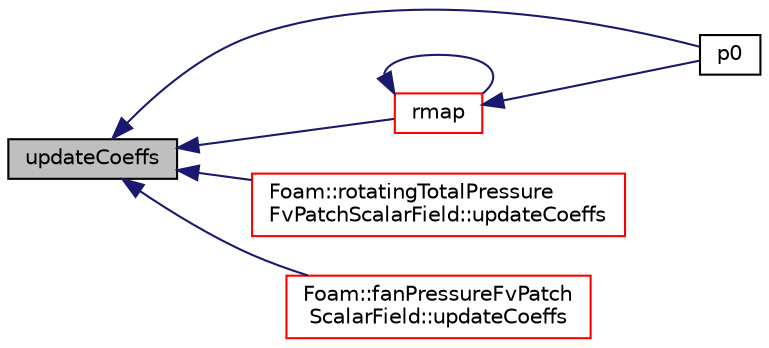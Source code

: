 digraph "updateCoeffs"
{
  bgcolor="transparent";
  edge [fontname="Helvetica",fontsize="10",labelfontname="Helvetica",labelfontsize="10"];
  node [fontname="Helvetica",fontsize="10",shape=record];
  rankdir="LR";
  Node1 [label="updateCoeffs",height=0.2,width=0.4,color="black", fillcolor="grey75", style="filled", fontcolor="black"];
  Node1 -> Node2 [dir="back",color="midnightblue",fontsize="10",style="solid",fontname="Helvetica"];
  Node2 [label="p0",height=0.2,width=0.4,color="black",URL="$a02732.html#a02eb73e3f74868ef7a7ad3d07529d81e",tooltip="Return reference to the total pressure to allow adjustment. "];
  Node1 -> Node3 [dir="back",color="midnightblue",fontsize="10",style="solid",fontname="Helvetica"];
  Node3 [label="rmap",height=0.2,width=0.4,color="red",URL="$a02732.html#a713277715ccc0a5ef466b0516d44731f",tooltip="Reverse map the given fvPatchField onto this fvPatchField. "];
  Node3 -> Node2 [dir="back",color="midnightblue",fontsize="10",style="solid",fontname="Helvetica"];
  Node3 -> Node3 [dir="back",color="midnightblue",fontsize="10",style="solid",fontname="Helvetica"];
  Node1 -> Node4 [dir="back",color="midnightblue",fontsize="10",style="solid",fontname="Helvetica"];
  Node4 [label="Foam::rotatingTotalPressure\lFvPatchScalarField::updateCoeffs",height=0.2,width=0.4,color="red",URL="$a02285.html#a7e24eafac629d3733181cd942d4c902f",tooltip="Update the coefficients associated with the patch field. "];
  Node1 -> Node5 [dir="back",color="midnightblue",fontsize="10",style="solid",fontname="Helvetica"];
  Node5 [label="Foam::fanPressureFvPatch\lScalarField::updateCoeffs",height=0.2,width=0.4,color="red",URL="$a00758.html#a7e24eafac629d3733181cd942d4c902f",tooltip="Update the coefficients associated with the patch field. "];
}
